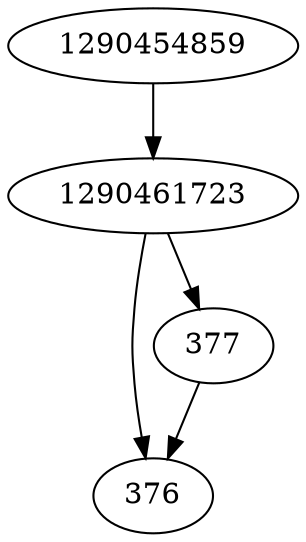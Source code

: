 strict digraph  {
376;
377;
1290454859;
1290461723;
377 -> 376;
1290454859 -> 1290461723;
1290461723 -> 376;
1290461723 -> 377;
}
